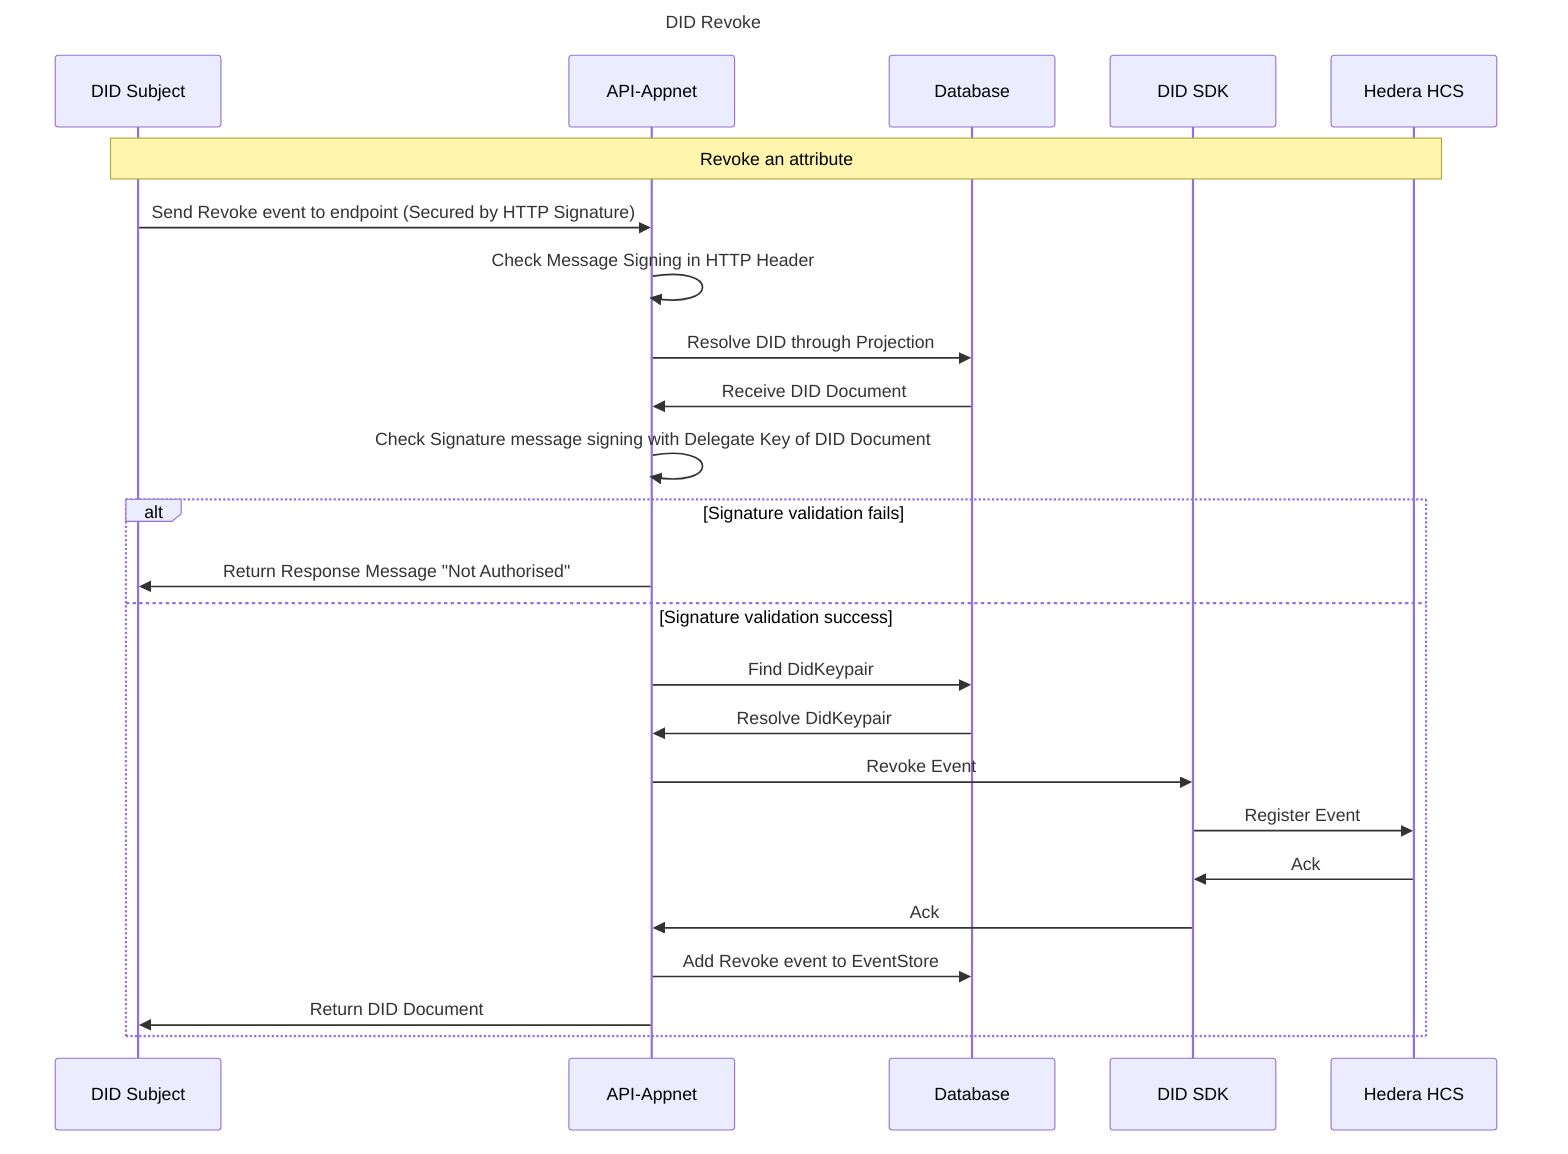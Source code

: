 sequenceDiagram
Title: DID Revoke

participant Subject as DID Subject
participant API as API-Appnet
participant Database as Database
participant DIDSDK as DID SDK
participant HCS as Hedera HCS

note over Subject,HCS: Revoke an attribute
Subject ->> API: Send Revoke event to endpoint (Secured by HTTP Signature)
API ->> API: Check Message Signing in HTTP Header
API ->> Database: Resolve DID through Projection
Database ->> API: Receive DID Document
API ->> API: Check Signature message signing with Delegate Key of DID Document
alt Signature validation fails
API ->> Subject: Return Response Message "Not Authorised"
else Signature validation success
API ->> Database: Find DidKeypair
Database ->> API: Resolve DidKeypair
API ->> DIDSDK:  Revoke Event
DIDSDK ->> HCS:  Register Event
HCS ->> DIDSDK: Ack
DIDSDK ->> API: Ack
API ->> Database: Add Revoke event to EventStore
API ->> Subject: Return DID Document
end